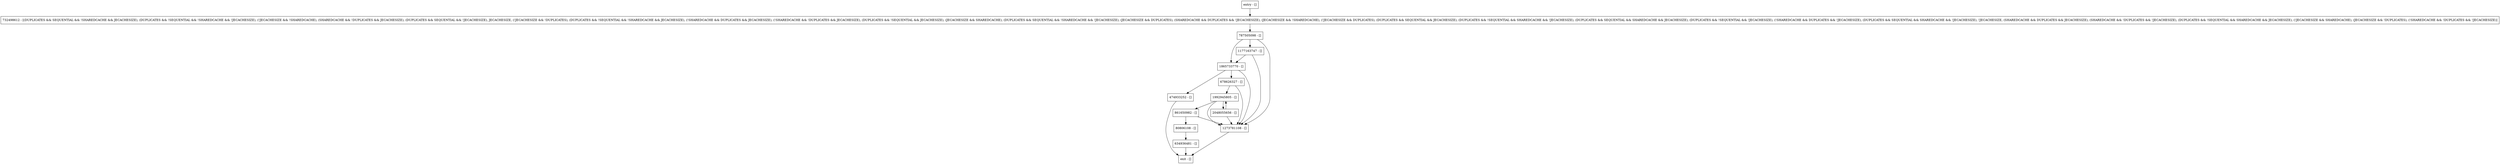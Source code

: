 digraph convertDatabase {
node [shape=record];
1177163747 [label="1177163747 - []"];
861650982 [label="861650982 - []"];
80806108 [label="80806108 - []"];
1865733770 [label="1865733770 - []"];
entry [label="entry - []"];
exit [label="exit - []"];
787505098 [label="787505098 - []"];
474933252 [label="474933252 - []"];
634936481 [label="634936481 - []"];
1273781108 [label="1273781108 - []"];
678626327 [label="678626327 - []"];
732498612 [label="732498612 - [(DUPLICATES && SEQUENTIAL && !SHAREDCACHE && JECACHESIZE), (DUPLICATES && !SEQUENTIAL && !SHAREDCACHE && !JECACHESIZE), (!JECACHESIZE && !SHAREDCACHE), (SHAREDCACHE && !DUPLICATES && JECACHESIZE), (DUPLICATES && SEQUENTIAL && !JECACHESIZE), JECACHESIZE, (!JECACHESIZE && !DUPLICATES), (DUPLICATES && !SEQUENTIAL && !SHAREDCACHE && JECACHESIZE), (!SHAREDCACHE && DUPLICATES && JECACHESIZE), (!SHAREDCACHE && !DUPLICATES && JECACHESIZE), (DUPLICATES && !SEQUENTIAL && JECACHESIZE), (JECACHESIZE && SHAREDCACHE), (DUPLICATES && SEQUENTIAL && !SHAREDCACHE && !JECACHESIZE), (JECACHESIZE && DUPLICATES), (SHAREDCACHE && DUPLICATES && !JECACHESIZE), (JECACHESIZE && !SHAREDCACHE), (!JECACHESIZE && DUPLICATES), (DUPLICATES && SEQUENTIAL && JECACHESIZE), (DUPLICATES && !SEQUENTIAL && SHAREDCACHE && !JECACHESIZE), (DUPLICATES && SEQUENTIAL && SHAREDCACHE && JECACHESIZE), (DUPLICATES && !SEQUENTIAL && !JECACHESIZE), (!SHAREDCACHE && DUPLICATES && !JECACHESIZE), (DUPLICATES && SEQUENTIAL && SHAREDCACHE && !JECACHESIZE), !JECACHESIZE, (SHAREDCACHE && DUPLICATES && JECACHESIZE), (SHAREDCACHE && !DUPLICATES && !JECACHESIZE), (DUPLICATES && !SEQUENTIAL && SHAREDCACHE && JECACHESIZE), (!JECACHESIZE && SHAREDCACHE), (JECACHESIZE && !DUPLICATES), (!SHAREDCACHE && !DUPLICATES && !JECACHESIZE)]"];
2048055656 [label="2048055656 - []"];
1992945805 [label="1992945805 - []"];
entry;
exit;
1177163747 -> 1273781108;
1177163747 -> 1865733770;
861650982 -> 1273781108;
861650982 -> 80806108;
80806108 -> 634936481;
1865733770 -> 474933252;
1865733770 -> 1273781108;
1865733770 -> 678626327;
entry -> 732498612;
787505098 -> 1177163747;
787505098 -> 1273781108;
787505098 -> 1865733770;
474933252 -> exit;
634936481 -> exit;
1273781108 -> exit;
678626327 -> 1273781108;
678626327 -> 1992945805;
732498612 -> 787505098;
2048055656 -> 1273781108;
2048055656 -> 1992945805;
1992945805 -> 861650982;
1992945805 -> 1273781108;
1992945805 -> 2048055656;
}
